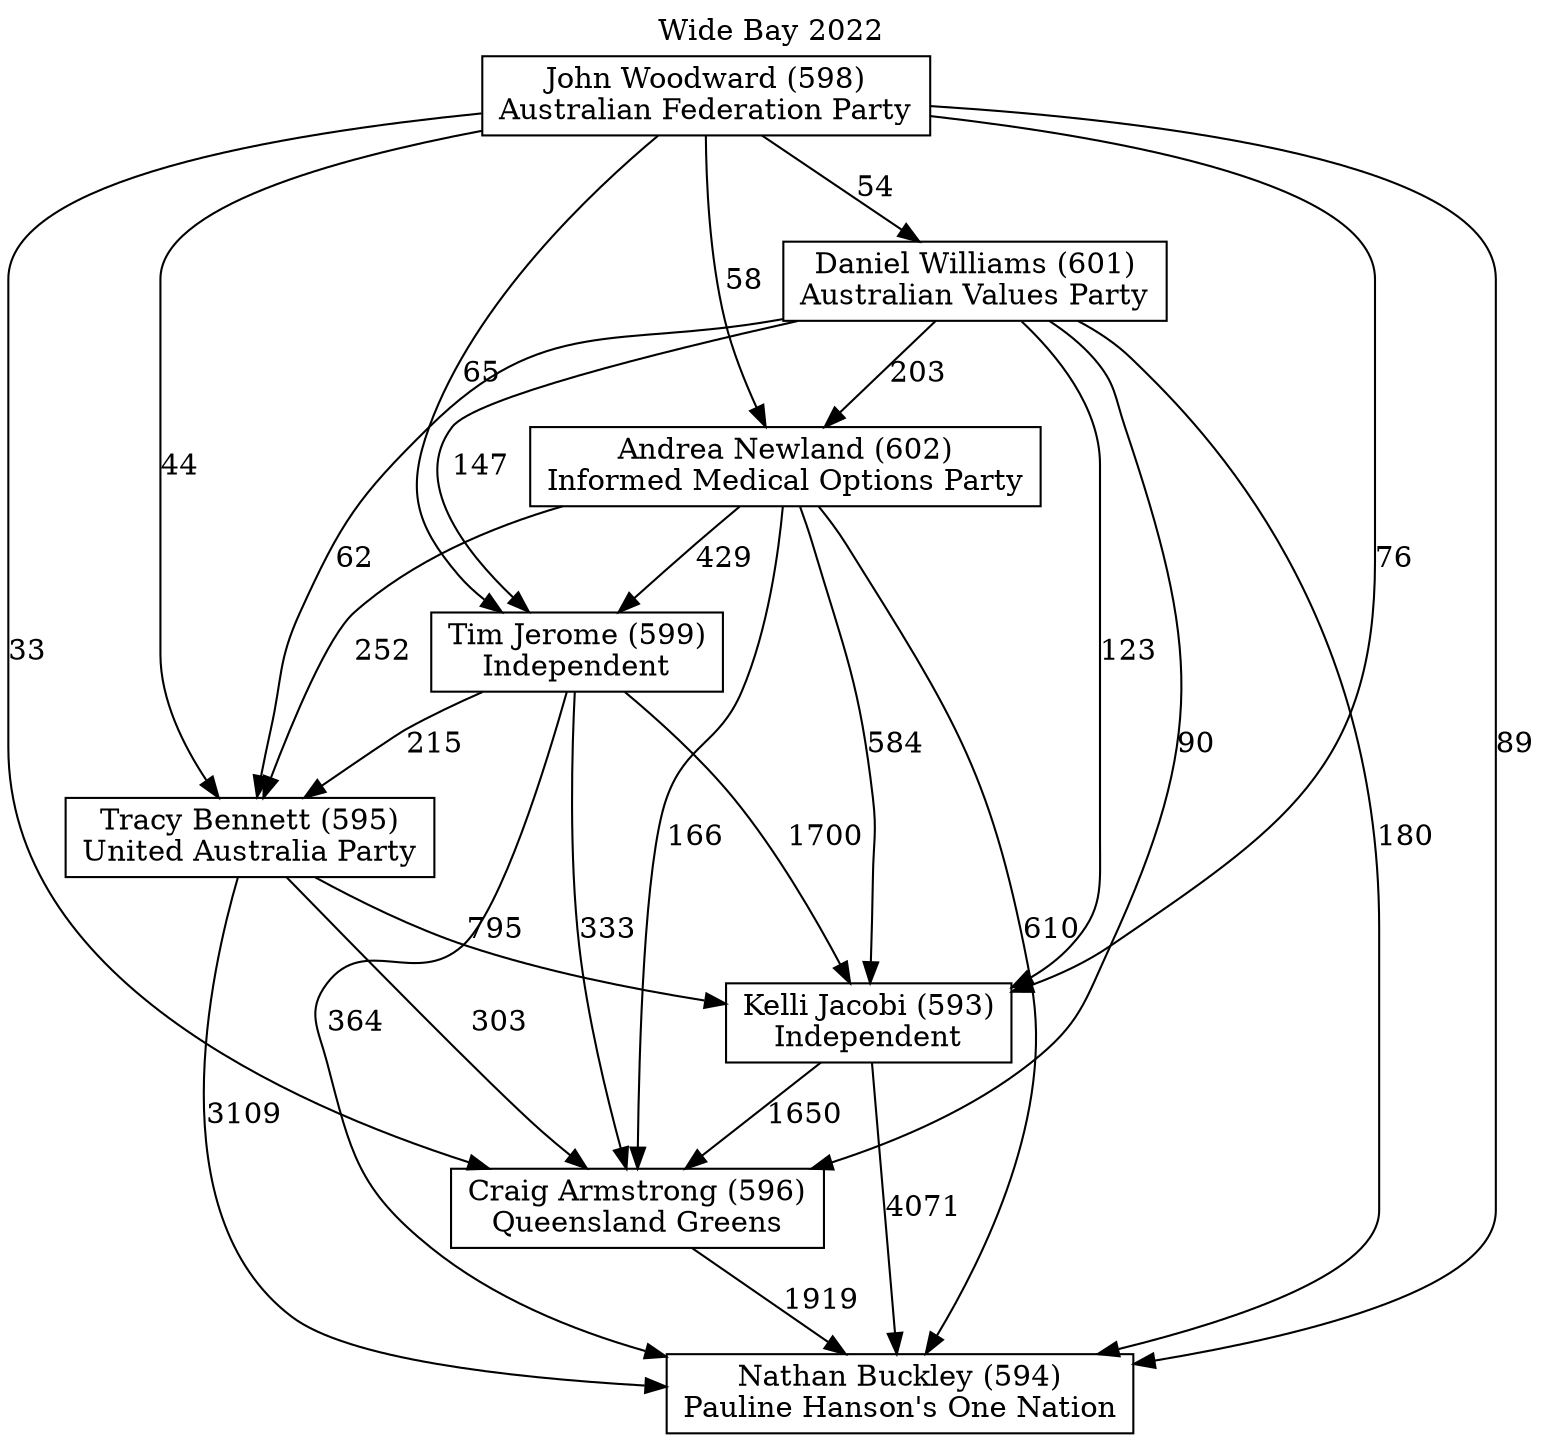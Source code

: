 // House preference flow
digraph "Nathan Buckley (594)_Wide Bay_2022" {
	graph [label="Wide Bay 2022" labelloc=t mclimit=10]
	node [shape=box]
	"Nathan Buckley (594)" [label="Nathan Buckley (594)
Pauline Hanson's One Nation"]
	"Craig Armstrong (596)" [label="Craig Armstrong (596)
Queensland Greens"]
	"Kelli Jacobi (593)" [label="Kelli Jacobi (593)
Independent"]
	"Tracy Bennett (595)" [label="Tracy Bennett (595)
United Australia Party"]
	"Tim Jerome (599)" [label="Tim Jerome (599)
Independent"]
	"Andrea Newland (602)" [label="Andrea Newland (602)
Informed Medical Options Party"]
	"Daniel Williams (601)" [label="Daniel Williams (601)
Australian Values Party"]
	"John Woodward (598)" [label="John Woodward (598)
Australian Federation Party"]
	"Craig Armstrong (596)" -> "Nathan Buckley (594)" [label=1919]
	"Kelli Jacobi (593)" -> "Craig Armstrong (596)" [label=1650]
	"Tracy Bennett (595)" -> "Kelli Jacobi (593)" [label=795]
	"Tim Jerome (599)" -> "Tracy Bennett (595)" [label=215]
	"Andrea Newland (602)" -> "Tim Jerome (599)" [label=429]
	"Daniel Williams (601)" -> "Andrea Newland (602)" [label=203]
	"John Woodward (598)" -> "Daniel Williams (601)" [label=54]
	"Kelli Jacobi (593)" -> "Nathan Buckley (594)" [label=4071]
	"Tracy Bennett (595)" -> "Nathan Buckley (594)" [label=3109]
	"Tim Jerome (599)" -> "Nathan Buckley (594)" [label=364]
	"Andrea Newland (602)" -> "Nathan Buckley (594)" [label=610]
	"Daniel Williams (601)" -> "Nathan Buckley (594)" [label=180]
	"John Woodward (598)" -> "Nathan Buckley (594)" [label=89]
	"John Woodward (598)" -> "Andrea Newland (602)" [label=58]
	"Daniel Williams (601)" -> "Tim Jerome (599)" [label=147]
	"John Woodward (598)" -> "Tim Jerome (599)" [label=65]
	"Andrea Newland (602)" -> "Tracy Bennett (595)" [label=252]
	"Daniel Williams (601)" -> "Tracy Bennett (595)" [label=62]
	"John Woodward (598)" -> "Tracy Bennett (595)" [label=44]
	"Tim Jerome (599)" -> "Kelli Jacobi (593)" [label=1700]
	"Andrea Newland (602)" -> "Kelli Jacobi (593)" [label=584]
	"Daniel Williams (601)" -> "Kelli Jacobi (593)" [label=123]
	"John Woodward (598)" -> "Kelli Jacobi (593)" [label=76]
	"Tracy Bennett (595)" -> "Craig Armstrong (596)" [label=303]
	"Tim Jerome (599)" -> "Craig Armstrong (596)" [label=333]
	"Andrea Newland (602)" -> "Craig Armstrong (596)" [label=166]
	"Daniel Williams (601)" -> "Craig Armstrong (596)" [label=90]
	"John Woodward (598)" -> "Craig Armstrong (596)" [label=33]
}
